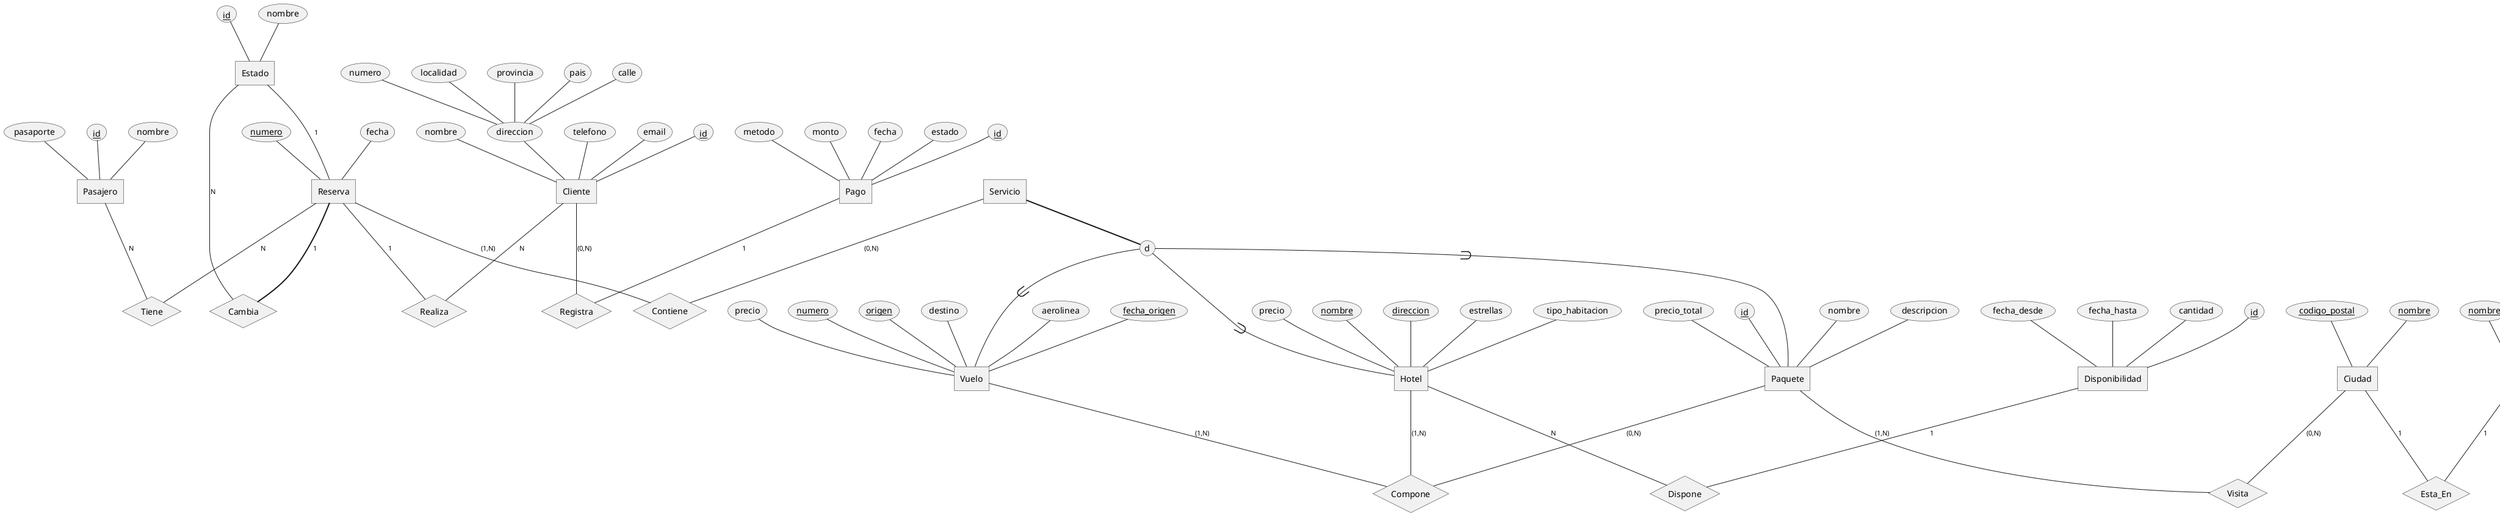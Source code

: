 @startchen


entity Cliente {
    id <<key>>
    nombre
    direccion {
        calle
        numero
        localidad
        provincia
        pais
    }
    telefono
    email
}

entity Reserva {
    numero <<key>>
    fecha
}

entity Estado {
    id <<key>>
    nombre
}

relationship Cambia {
}

Reserva =1= Cambia
Estado -N- Cambia

entity Pasajero {
    id <<key>>
    nombre
    pasaporte
}

relationship Realiza {
}

Cliente -N- Realiza
Reserva -1- Realiza
Estado -1- Reserva

relationship Tiene {
}

Reserva -N- Tiene
Pasajero -N- Tiene

entity Vuelo {
    numero <<key>>
    origen <<key>>
    destino
    aerolinea
    fecha_origen <<key>>
    precio
}

entity Hotel {
    nombre <<key>>
    direccion <<key>>
    estrellas
    tipo_habitacion
    precio
}

entity Disponibilidad {
    id <<key>>
    fecha_desde
    fecha_hasta
    cantidad
}

relationship Dispone {
}

Hotel -N- Dispone
Disponibilidad -1- Dispone

entity Paquete {
    id <<key>>
    nombre
    descripcion
    precio_total
}

entity Ciudad {
    nombre <<key>>
    codigo_postal <<key>>
}

relationship Visita {
}

relationship Compone {
}

Vuelo -(1,N)- Compone
Hotel -(1,N)- Compone
Paquete -(0,N)- Compone

Paquete -(1,N)- Visita
Ciudad -(0,N)- Visita

entity Pais {
    nombre <<key>>
    codigo <<key>>
    continente
}

relationship Esta_En {
}

Ciudad -1- Esta_En
Pais -1- Esta_En

entity Servicio {
}

Servicio =>= d { Vuelo, Hotel, Paquete }

relationship Contiene {
}

Reserva -(1,N)- Contiene
Servicio -(0,N)- Contiene

entity Pago {
    id <<key>>
    metodo
    monto
    fecha
    estado
}

relationship Registra {
}

Cliente -(0,N)- Registra
Pago -1- Registra





@endchen
